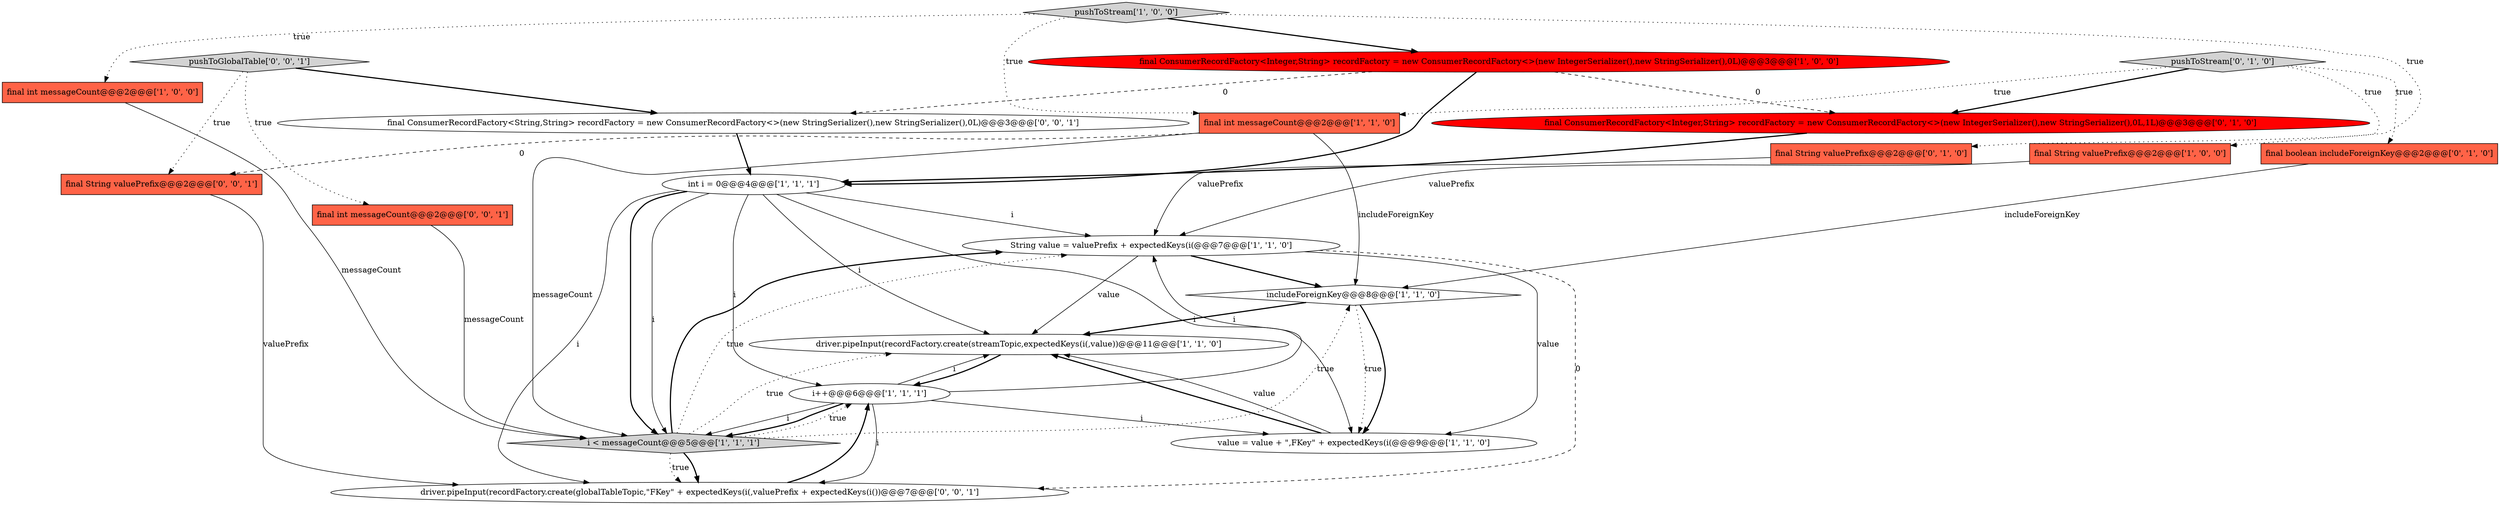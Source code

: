 digraph {
20 [style = filled, label = "final ConsumerRecordFactory<String,String> recordFactory = new ConsumerRecordFactory<>(new StringSerializer(),new StringSerializer(),0L)@@@3@@@['0', '0', '1']", fillcolor = white, shape = ellipse image = "AAA0AAABBB3BBB"];
15 [style = filled, label = "final boolean includeForeignKey@@@2@@@['0', '1', '0']", fillcolor = tomato, shape = box image = "AAA0AAABBB2BBB"];
16 [style = filled, label = "final int messageCount@@@2@@@['0', '0', '1']", fillcolor = tomato, shape = box image = "AAA0AAABBB3BBB"];
13 [style = filled, label = "final ConsumerRecordFactory<Integer,String> recordFactory = new ConsumerRecordFactory<>(new IntegerSerializer(),new StringSerializer(),0L,1L)@@@3@@@['0', '1', '0']", fillcolor = red, shape = ellipse image = "AAA1AAABBB2BBB"];
11 [style = filled, label = "String value = valuePrefix + expectedKeys(i(@@@7@@@['1', '1', '0']", fillcolor = white, shape = ellipse image = "AAA0AAABBB1BBB"];
0 [style = filled, label = "final int messageCount@@@2@@@['1', '0', '0']", fillcolor = tomato, shape = box image = "AAA0AAABBB1BBB"];
6 [style = filled, label = "final int messageCount@@@2@@@['1', '1', '0']", fillcolor = tomato, shape = box image = "AAA0AAABBB1BBB"];
7 [style = filled, label = "includeForeignKey@@@8@@@['1', '1', '0']", fillcolor = white, shape = diamond image = "AAA0AAABBB1BBB"];
19 [style = filled, label = "final String valuePrefix@@@2@@@['0', '0', '1']", fillcolor = tomato, shape = box image = "AAA0AAABBB3BBB"];
10 [style = filled, label = "driver.pipeInput(recordFactory.create(streamTopic,expectedKeys(i(,value))@@@11@@@['1', '1', '0']", fillcolor = white, shape = ellipse image = "AAA0AAABBB1BBB"];
14 [style = filled, label = "final String valuePrefix@@@2@@@['0', '1', '0']", fillcolor = tomato, shape = box image = "AAA0AAABBB2BBB"];
2 [style = filled, label = "final String valuePrefix@@@2@@@['1', '0', '0']", fillcolor = tomato, shape = box image = "AAA0AAABBB1BBB"];
1 [style = filled, label = "i++@@@6@@@['1', '1', '1']", fillcolor = white, shape = ellipse image = "AAA0AAABBB1BBB"];
4 [style = filled, label = "int i = 0@@@4@@@['1', '1', '1']", fillcolor = white, shape = ellipse image = "AAA0AAABBB1BBB"];
8 [style = filled, label = "final ConsumerRecordFactory<Integer,String> recordFactory = new ConsumerRecordFactory<>(new IntegerSerializer(),new StringSerializer(),0L)@@@3@@@['1', '0', '0']", fillcolor = red, shape = ellipse image = "AAA1AAABBB1BBB"];
18 [style = filled, label = "driver.pipeInput(recordFactory.create(globalTableTopic,\"FKey\" + expectedKeys(i(,valuePrefix + expectedKeys(i())@@@7@@@['0', '0', '1']", fillcolor = white, shape = ellipse image = "AAA0AAABBB3BBB"];
5 [style = filled, label = "value = value + \",FKey\" + expectedKeys(i(@@@9@@@['1', '1', '0']", fillcolor = white, shape = ellipse image = "AAA0AAABBB1BBB"];
3 [style = filled, label = "pushToStream['1', '0', '0']", fillcolor = lightgray, shape = diamond image = "AAA0AAABBB1BBB"];
17 [style = filled, label = "pushToGlobalTable['0', '0', '1']", fillcolor = lightgray, shape = diamond image = "AAA0AAABBB3BBB"];
9 [style = filled, label = "i < messageCount@@@5@@@['1', '1', '1']", fillcolor = lightgray, shape = diamond image = "AAA0AAABBB1BBB"];
12 [style = filled, label = "pushToStream['0', '1', '0']", fillcolor = lightgray, shape = diamond image = "AAA0AAABBB2BBB"];
4->9 [style = bold, label=""];
5->10 [style = bold, label=""];
4->9 [style = solid, label="i"];
4->11 [style = solid, label="i"];
11->5 [style = solid, label="value"];
9->11 [style = bold, label=""];
7->10 [style = bold, label=""];
4->18 [style = solid, label="i"];
1->9 [style = solid, label="i"];
19->18 [style = solid, label="valuePrefix"];
9->11 [style = dotted, label="true"];
1->5 [style = solid, label="i"];
8->20 [style = dashed, label="0"];
4->1 [style = solid, label="i"];
11->10 [style = solid, label="value"];
12->15 [style = dotted, label="true"];
4->5 [style = solid, label="i"];
3->6 [style = dotted, label="true"];
1->9 [style = bold, label=""];
20->4 [style = bold, label=""];
8->13 [style = dashed, label="0"];
1->18 [style = solid, label="i"];
7->5 [style = dotted, label="true"];
17->16 [style = dotted, label="true"];
14->11 [style = solid, label="valuePrefix"];
15->7 [style = solid, label="includeForeignKey"];
2->11 [style = solid, label="valuePrefix"];
12->13 [style = bold, label=""];
12->14 [style = dotted, label="true"];
7->5 [style = bold, label=""];
6->7 [style = solid, label="includeForeignKey"];
9->18 [style = bold, label=""];
5->10 [style = solid, label="value"];
18->1 [style = bold, label=""];
12->6 [style = dotted, label="true"];
11->18 [style = dashed, label="0"];
3->8 [style = bold, label=""];
6->19 [style = dashed, label="0"];
6->9 [style = solid, label="messageCount"];
1->10 [style = solid, label="i"];
4->10 [style = solid, label="i"];
16->9 [style = solid, label="messageCount"];
9->1 [style = dotted, label="true"];
1->11 [style = solid, label="i"];
3->0 [style = dotted, label="true"];
9->18 [style = dotted, label="true"];
17->19 [style = dotted, label="true"];
8->4 [style = bold, label=""];
9->7 [style = dotted, label="true"];
10->1 [style = bold, label=""];
9->10 [style = dotted, label="true"];
0->9 [style = solid, label="messageCount"];
11->7 [style = bold, label=""];
3->2 [style = dotted, label="true"];
17->20 [style = bold, label=""];
13->4 [style = bold, label=""];
}

